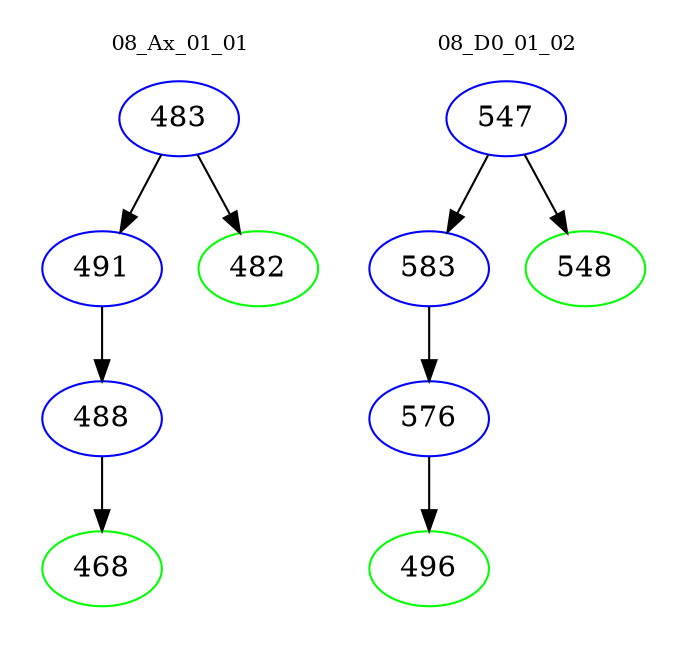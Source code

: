 digraph{
subgraph cluster_0 {
color = white
label = "08_Ax_01_01";
fontsize=10;
T0_483 [label="483", color="blue"]
T0_483 -> T0_491 [color="black"]
T0_491 [label="491", color="blue"]
T0_491 -> T0_488 [color="black"]
T0_488 [label="488", color="blue"]
T0_488 -> T0_468 [color="black"]
T0_468 [label="468", color="green"]
T0_483 -> T0_482 [color="black"]
T0_482 [label="482", color="green"]
}
subgraph cluster_1 {
color = white
label = "08_D0_01_02";
fontsize=10;
T1_547 [label="547", color="blue"]
T1_547 -> T1_583 [color="black"]
T1_583 [label="583", color="blue"]
T1_583 -> T1_576 [color="black"]
T1_576 [label="576", color="blue"]
T1_576 -> T1_496 [color="black"]
T1_496 [label="496", color="green"]
T1_547 -> T1_548 [color="black"]
T1_548 [label="548", color="green"]
}
}

